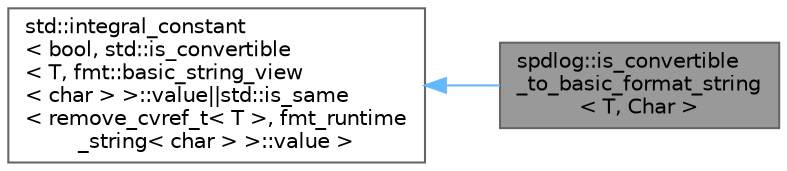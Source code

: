 digraph "spdlog::is_convertible_to_basic_format_string&lt; T, Char &gt;"
{
 // LATEX_PDF_SIZE
  bgcolor="transparent";
  edge [fontname=Helvetica,fontsize=10,labelfontname=Helvetica,labelfontsize=10];
  node [fontname=Helvetica,fontsize=10,shape=box,height=0.2,width=0.4];
  rankdir="LR";
  Node1 [id="Node000001",label="spdlog::is_convertible\l_to_basic_format_string\l\< T, Char \>",height=0.2,width=0.4,color="gray40", fillcolor="grey60", style="filled", fontcolor="black",tooltip=" "];
  Node2 -> Node1 [id="edge1_Node000001_Node000002",dir="back",color="steelblue1",style="solid",tooltip=" "];
  Node2 [id="Node000002",label="std::integral_constant\l\< bool, std::is_convertible\l\< T, fmt::basic_string_view\l\< char \> \>::value\|\|std::is_same\l\< remove_cvref_t\< T \>, fmt_runtime\l_string\< char \> \>::value \>",height=0.2,width=0.4,color="gray40", fillcolor="white", style="filled",tooltip=" "];
}
